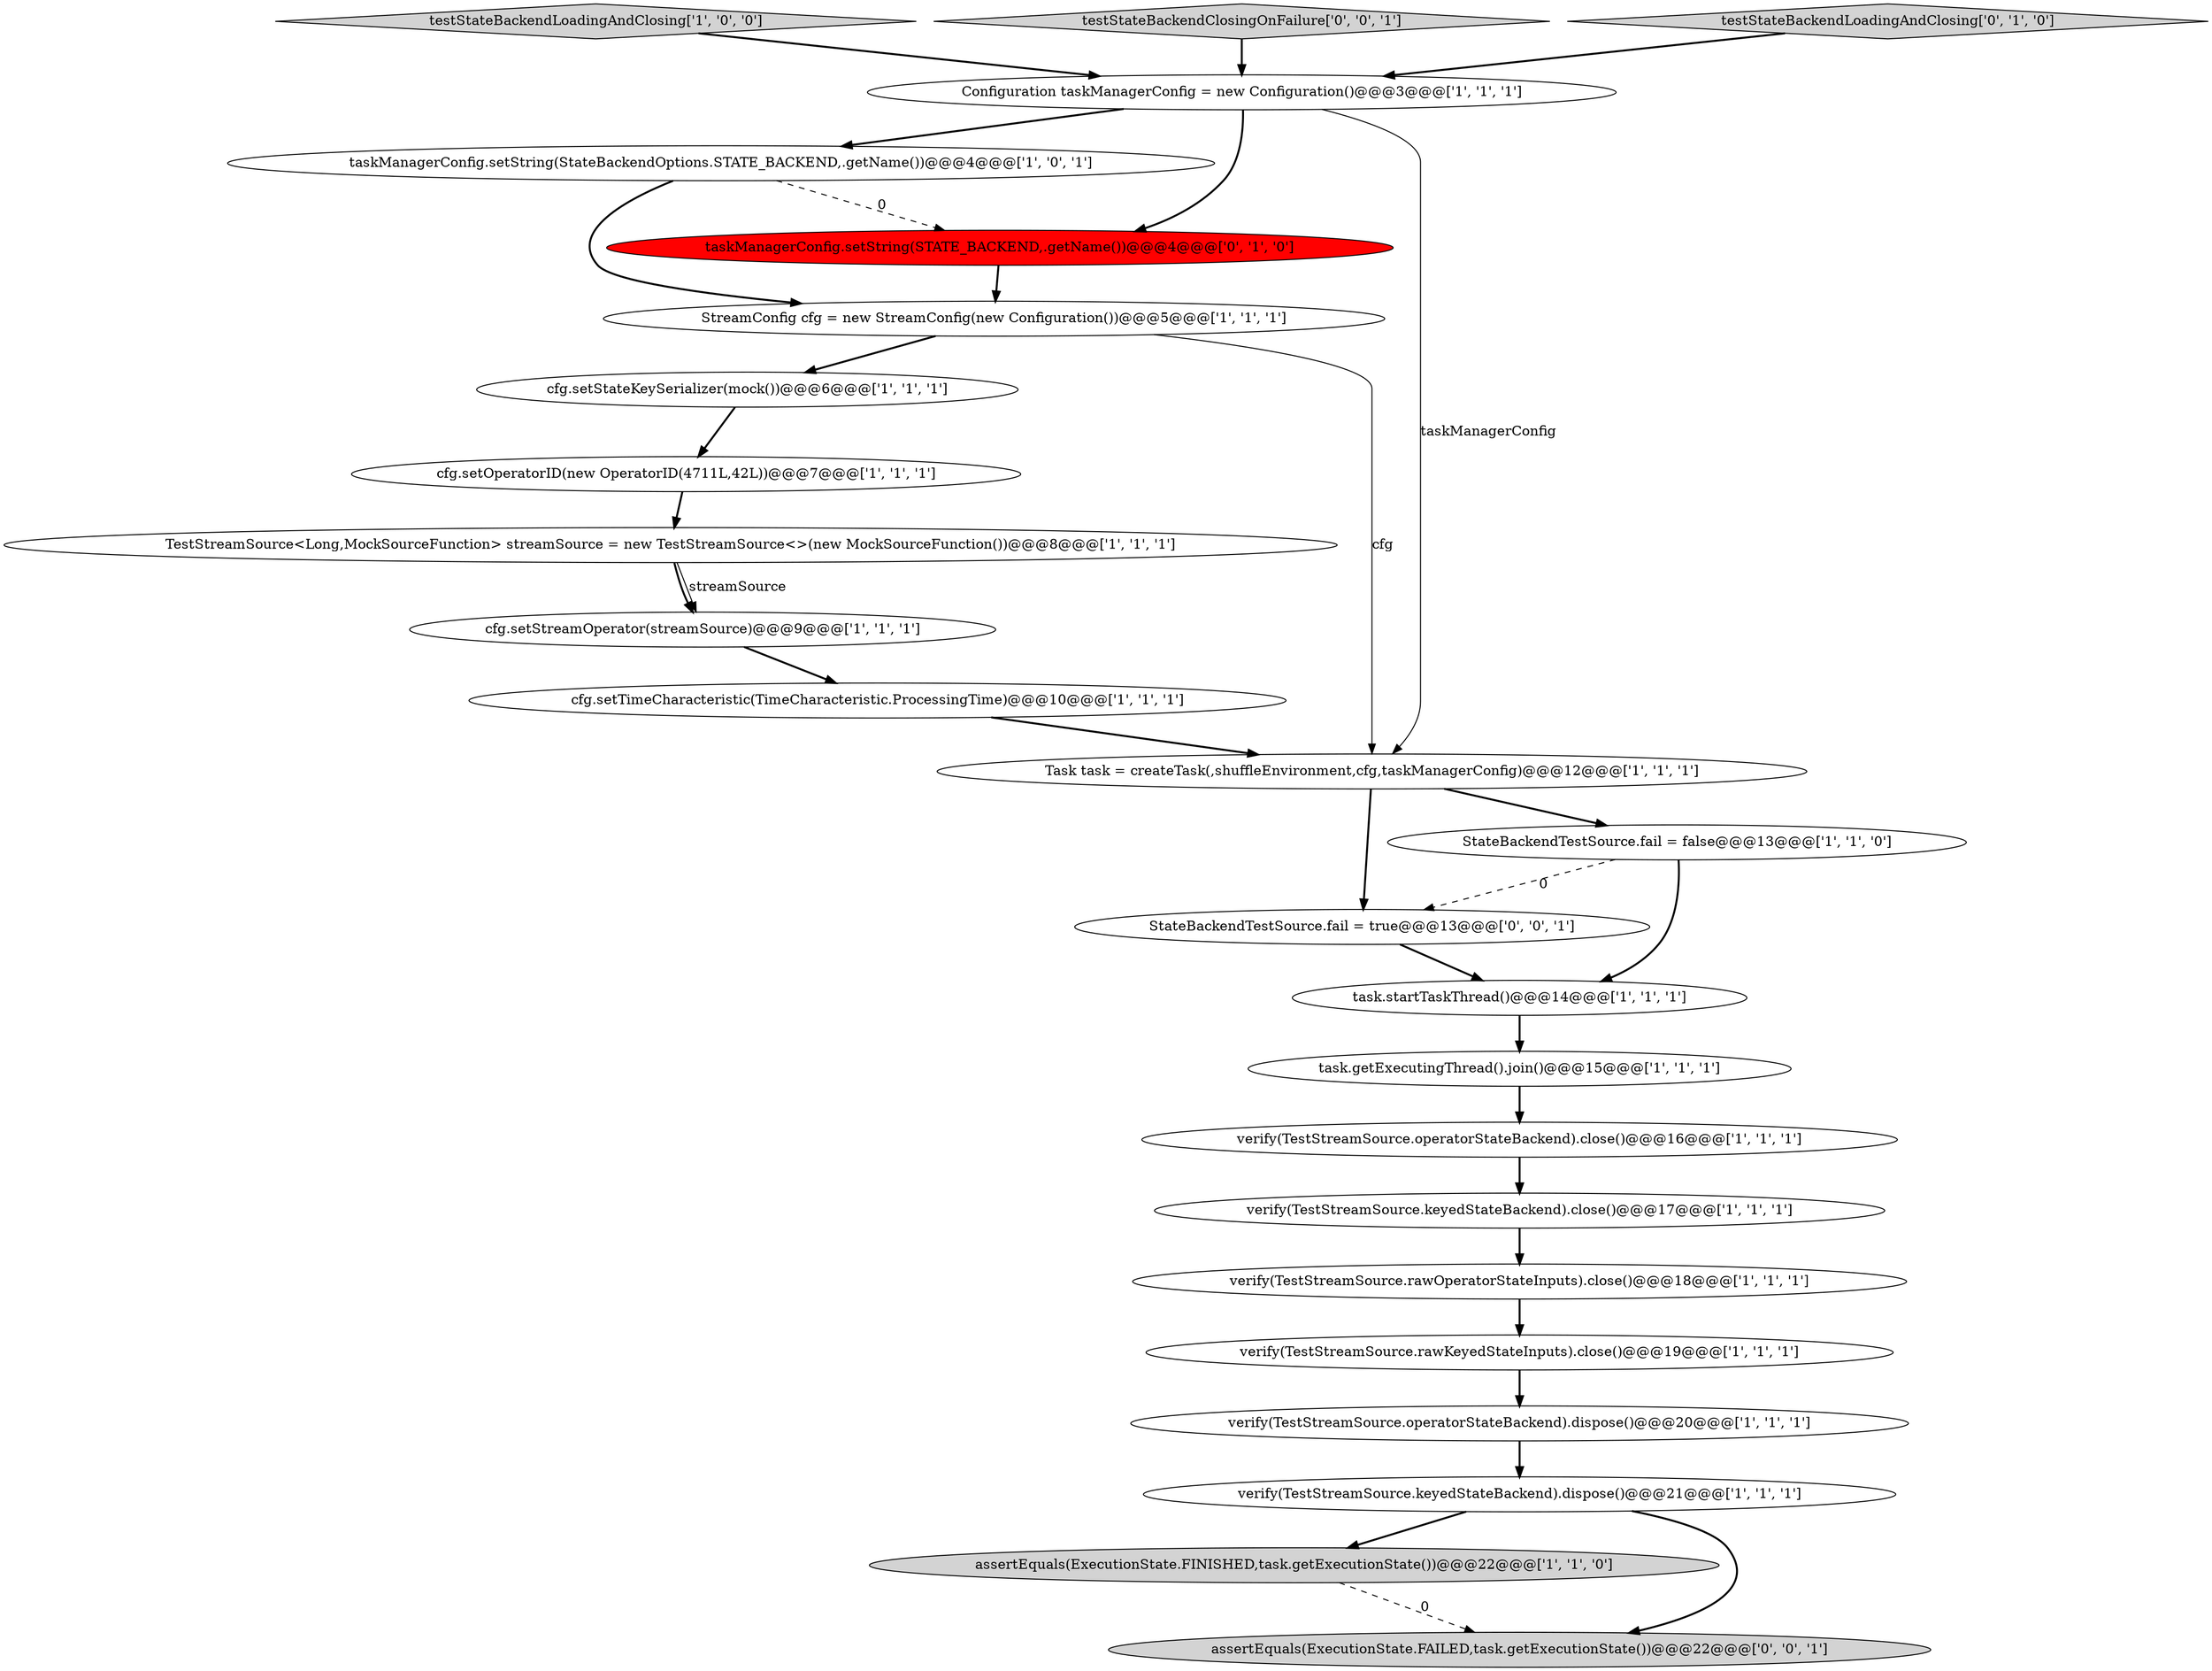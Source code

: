 digraph {
14 [style = filled, label = "verify(TestStreamSource.keyedStateBackend).close()@@@17@@@['1', '1', '1']", fillcolor = white, shape = ellipse image = "AAA0AAABBB1BBB"];
13 [style = filled, label = "assertEquals(ExecutionState.FINISHED,task.getExecutionState())@@@22@@@['1', '1', '0']", fillcolor = lightgray, shape = ellipse image = "AAA0AAABBB1BBB"];
1 [style = filled, label = "StreamConfig cfg = new StreamConfig(new Configuration())@@@5@@@['1', '1', '1']", fillcolor = white, shape = ellipse image = "AAA0AAABBB1BBB"];
15 [style = filled, label = "verify(TestStreamSource.operatorStateBackend).dispose()@@@20@@@['1', '1', '1']", fillcolor = white, shape = ellipse image = "AAA0AAABBB1BBB"];
0 [style = filled, label = "taskManagerConfig.setString(StateBackendOptions.STATE_BACKEND,.getName())@@@4@@@['1', '0', '1']", fillcolor = white, shape = ellipse image = "AAA0AAABBB1BBB"];
12 [style = filled, label = "cfg.setStreamOperator(streamSource)@@@9@@@['1', '1', '1']", fillcolor = white, shape = ellipse image = "AAA0AAABBB1BBB"];
8 [style = filled, label = "Configuration taskManagerConfig = new Configuration()@@@3@@@['1', '1', '1']", fillcolor = white, shape = ellipse image = "AAA0AAABBB1BBB"];
22 [style = filled, label = "StateBackendTestSource.fail = true@@@13@@@['0', '0', '1']", fillcolor = white, shape = ellipse image = "AAA0AAABBB3BBB"];
6 [style = filled, label = "testStateBackendLoadingAndClosing['1', '0', '0']", fillcolor = lightgray, shape = diamond image = "AAA0AAABBB1BBB"];
2 [style = filled, label = "StateBackendTestSource.fail = false@@@13@@@['1', '1', '0']", fillcolor = white, shape = ellipse image = "AAA0AAABBB1BBB"];
3 [style = filled, label = "cfg.setOperatorID(new OperatorID(4711L,42L))@@@7@@@['1', '1', '1']", fillcolor = white, shape = ellipse image = "AAA0AAABBB1BBB"];
23 [style = filled, label = "testStateBackendClosingOnFailure['0', '0', '1']", fillcolor = lightgray, shape = diamond image = "AAA0AAABBB3BBB"];
18 [style = filled, label = "verify(TestStreamSource.rawKeyedStateInputs).close()@@@19@@@['1', '1', '1']", fillcolor = white, shape = ellipse image = "AAA0AAABBB1BBB"];
7 [style = filled, label = "Task task = createTask(,shuffleEnvironment,cfg,taskManagerConfig)@@@12@@@['1', '1', '1']", fillcolor = white, shape = ellipse image = "AAA0AAABBB1BBB"];
10 [style = filled, label = "verify(TestStreamSource.operatorStateBackend).close()@@@16@@@['1', '1', '1']", fillcolor = white, shape = ellipse image = "AAA0AAABBB1BBB"];
16 [style = filled, label = "task.getExecutingThread().join()@@@15@@@['1', '1', '1']", fillcolor = white, shape = ellipse image = "AAA0AAABBB1BBB"];
5 [style = filled, label = "verify(TestStreamSource.keyedStateBackend).dispose()@@@21@@@['1', '1', '1']", fillcolor = white, shape = ellipse image = "AAA0AAABBB1BBB"];
21 [style = filled, label = "testStateBackendLoadingAndClosing['0', '1', '0']", fillcolor = lightgray, shape = diamond image = "AAA0AAABBB2BBB"];
20 [style = filled, label = "taskManagerConfig.setString(STATE_BACKEND,.getName())@@@4@@@['0', '1', '0']", fillcolor = red, shape = ellipse image = "AAA1AAABBB2BBB"];
11 [style = filled, label = "cfg.setTimeCharacteristic(TimeCharacteristic.ProcessingTime)@@@10@@@['1', '1', '1']", fillcolor = white, shape = ellipse image = "AAA0AAABBB1BBB"];
17 [style = filled, label = "TestStreamSource<Long,MockSourceFunction> streamSource = new TestStreamSource<>(new MockSourceFunction())@@@8@@@['1', '1', '1']", fillcolor = white, shape = ellipse image = "AAA0AAABBB1BBB"];
9 [style = filled, label = "task.startTaskThread()@@@14@@@['1', '1', '1']", fillcolor = white, shape = ellipse image = "AAA0AAABBB1BBB"];
19 [style = filled, label = "cfg.setStateKeySerializer(mock())@@@6@@@['1', '1', '1']", fillcolor = white, shape = ellipse image = "AAA0AAABBB1BBB"];
24 [style = filled, label = "assertEquals(ExecutionState.FAILED,task.getExecutionState())@@@22@@@['0', '0', '1']", fillcolor = lightgray, shape = ellipse image = "AAA0AAABBB3BBB"];
4 [style = filled, label = "verify(TestStreamSource.rawOperatorStateInputs).close()@@@18@@@['1', '1', '1']", fillcolor = white, shape = ellipse image = "AAA0AAABBB1BBB"];
8->7 [style = solid, label="taskManagerConfig"];
10->14 [style = bold, label=""];
16->10 [style = bold, label=""];
22->9 [style = bold, label=""];
18->15 [style = bold, label=""];
12->11 [style = bold, label=""];
21->8 [style = bold, label=""];
4->18 [style = bold, label=""];
2->9 [style = bold, label=""];
20->1 [style = bold, label=""];
23->8 [style = bold, label=""];
0->20 [style = dashed, label="0"];
9->16 [style = bold, label=""];
15->5 [style = bold, label=""];
8->0 [style = bold, label=""];
7->22 [style = bold, label=""];
17->12 [style = solid, label="streamSource"];
13->24 [style = dashed, label="0"];
17->12 [style = bold, label=""];
8->20 [style = bold, label=""];
7->2 [style = bold, label=""];
0->1 [style = bold, label=""];
5->24 [style = bold, label=""];
5->13 [style = bold, label=""];
6->8 [style = bold, label=""];
1->7 [style = solid, label="cfg"];
3->17 [style = bold, label=""];
1->19 [style = bold, label=""];
2->22 [style = dashed, label="0"];
19->3 [style = bold, label=""];
11->7 [style = bold, label=""];
14->4 [style = bold, label=""];
}
